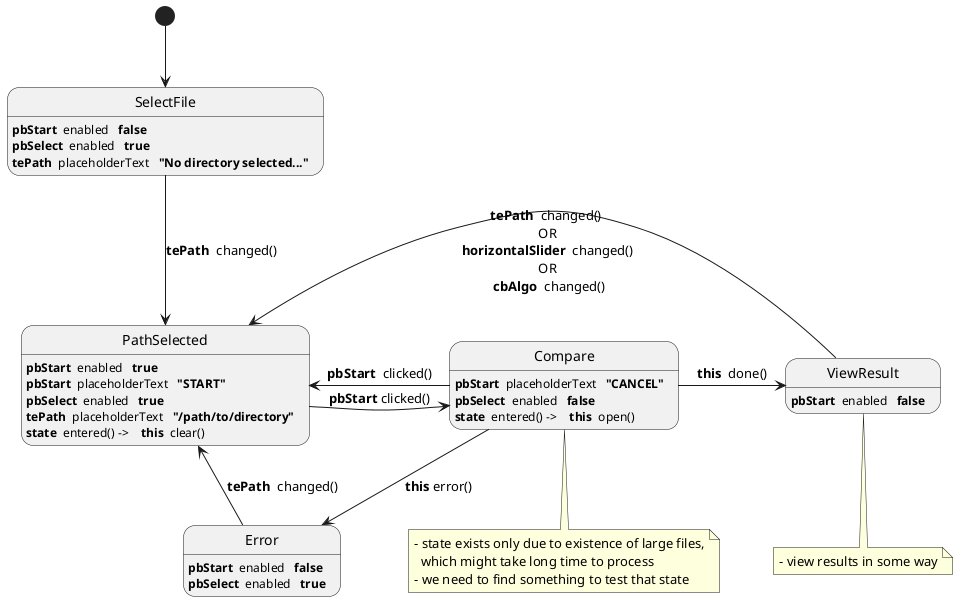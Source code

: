 @startuml


'FileSelected -up FileSelected : <b>pbSelect</b> clicked(bool)
'NoFileSelected -down NoFileSelected : pbSelect clicked(bool)

[*] -down-> SelectFile
SelectFile -down-> PathSelected : <b>tePath</b>  changed()
Error -down-> PathSelected : <b>tePath</b>  changed()
PathSelected -right-> Compare : <b>pbStart</b> clicked()
'Open -right-> Compare : <b>this</b> opened()
Compare -down-> Error : <b>this</b> error()
Compare -left-> PathSelected : <b>pbStart</b>  clicked()
Compare -right-> ViewResult : <b>this</b>  done()
ViewResult -left-> PathSelected : <b>tePath</b>  changed() \n OR \n <b>horizontalSlider</b>  changed() \n OR \n <b>cbAlgo</b>  changed()


SelectFile: <b>pbStart</b>  enabled  <b> false</b>
SelectFile: <b>pbSelect</b>  enabled  <b> true</b>
SelectFile: <b>tePath</b>  placeholderText  <b> "No directory selected..."</b>

PathSelected: <b>pbStart</b>  enabled  <b> true</b>
PathSelected: <b>pbStart</b>  placeholderText  <b> "START"</b>
PathSelected: <b>pbSelect</b>  enabled  <b> true</b>
PathSelected: <b>tePath</b>  placeholderText  <b> "/path/to/directory"</b>
PathSelected: <b>state</b>  entered() ->    <b>this</b>  clear()

Compare: <b>pbStart</b>  placeholderText  <b> "CANCEL"</b>
Compare: <b>pbSelect</b>  enabled  <b> false</b>
Compare: <b>state</b>  entered() ->    <b>this</b>  open()

Error: <b>pbStart</b>  enabled  <b> false</b>
Error: <b>pbSelect</b>  enabled  <b> true</b>
'Error: <b>tePath</b>  placeholderText  <b> "Wrong path or permissions!"</b>

'Compare: <b>pbStart</b>  enabled  <b> true</b>


ViewResult: <b>pbStart</b>  enabled  <b> false</b>

note bottom of ViewResult
    - view results in some way
end note

note bottom of Compare
    - state exists only due to existence of large files,
      which might take long time to process
    - we need to find something to test that state
end note
'Result: <b>pbStart</b>  placeholderText  <b> "START"</b>

@enduml
